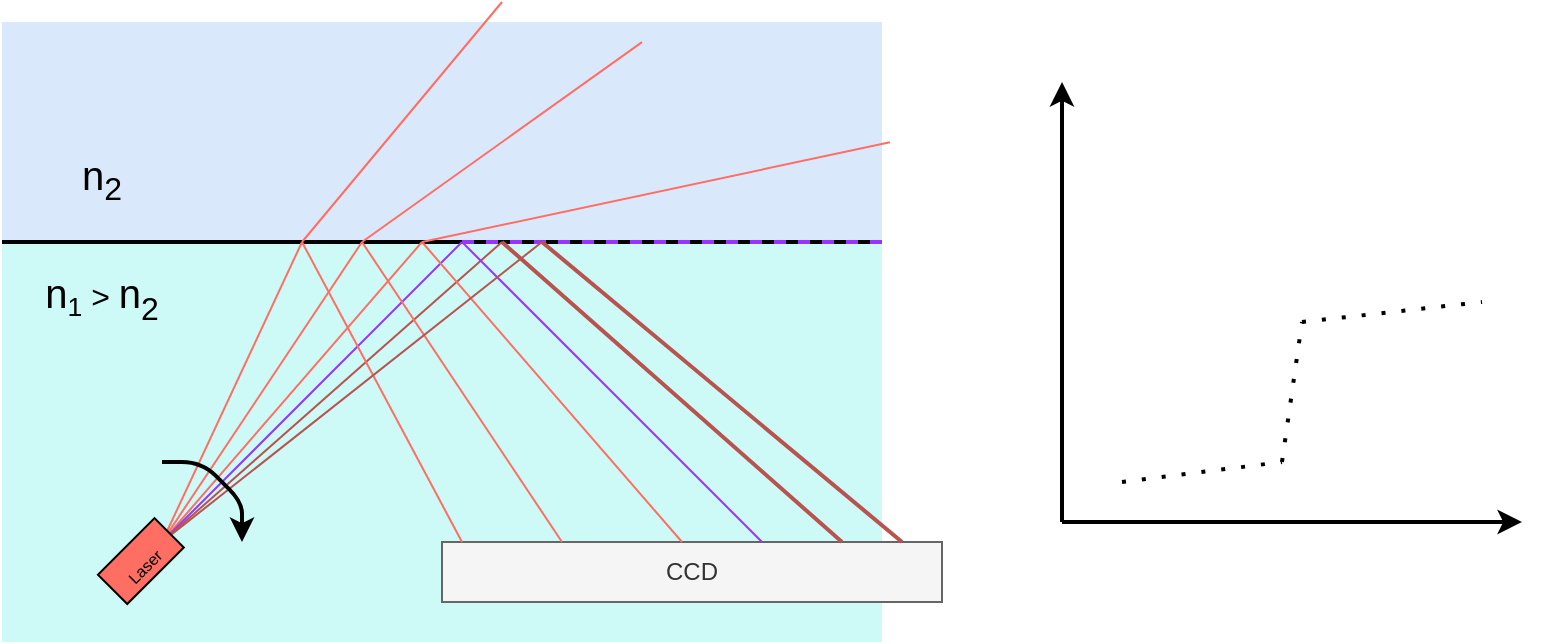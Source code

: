 <mxfile scale="1" border="20">
    <diagram id="RPHwmPvnoNDYiwOYyMaw" name="Page-1">
        <mxGraphModel dx="1185" dy="782" grid="1" gridSize="10" guides="1" tooltips="1" connect="1" arrows="1" fold="1" page="1" pageScale="1" pageWidth="827" pageHeight="1169" background="#ffffff" math="0" shadow="0">
            <root>
                <mxCell id="0"/>
                <mxCell id="1" parent="0"/>
                <mxCell id="39" value="" style="rounded=0;whiteSpace=wrap;html=1;fontSize=20;fillColor=#CDFAF7;strokeColor=none;" vertex="1" parent="1">
                    <mxGeometry x="200" y="520" width="440" height="200" as="geometry"/>
                </mxCell>
                <mxCell id="3" value="" style="rounded=0;whiteSpace=wrap;html=1;fontSize=20;fillColor=#dae8fc;strokeColor=none;" parent="1" vertex="1">
                    <mxGeometry x="200" y="410" width="440" height="110" as="geometry"/>
                </mxCell>
                <mxCell id="4" value="" style="endArrow=none;html=1;strokeWidth=2;" parent="1" edge="1">
                    <mxGeometry width="50" height="50" relative="1" as="geometry">
                        <mxPoint x="200" y="520" as="sourcePoint"/>
                        <mxPoint x="640" y="520" as="targetPoint"/>
                    </mxGeometry>
                </mxCell>
                <mxCell id="7" value="CCD" style="rounded=0;whiteSpace=wrap;html=1;fillColor=#f5f5f5;fontColor=#333333;strokeColor=#666666;" parent="1" vertex="1">
                    <mxGeometry x="420" y="670" width="250" height="30" as="geometry"/>
                </mxCell>
                <mxCell id="9" value="" style="endArrow=none;html=1;strokeWidth=1;fillColor=#f8cecc;strokeColor=#FF6E63;" parent="1" edge="1">
                    <mxGeometry width="50" height="50" relative="1" as="geometry">
                        <mxPoint x="280" y="670" as="sourcePoint"/>
                        <mxPoint x="350" y="520" as="targetPoint"/>
                    </mxGeometry>
                </mxCell>
                <mxCell id="10" value="" style="endArrow=none;html=1;strokeWidth=1;fillColor=#f8cecc;strokeColor=#FF6E63;" parent="1" edge="1">
                    <mxGeometry width="50" height="50" relative="1" as="geometry">
                        <mxPoint x="280" y="670" as="sourcePoint"/>
                        <mxPoint x="380" y="520" as="targetPoint"/>
                    </mxGeometry>
                </mxCell>
                <mxCell id="11" value="&lt;font style=&quot;&quot;&gt;&lt;span style=&quot;font-size: 20px;&quot;&gt;n&lt;/span&gt;&lt;font style=&quot;font-size: 16px;&quot;&gt;&lt;sub&gt;1&lt;/sub&gt;&amp;nbsp;&amp;gt;&amp;nbsp;&lt;/font&gt;&lt;/font&gt;&lt;span style=&quot;font-size: 20px;&quot;&gt;n&lt;/span&gt;&lt;sub style=&quot;border-color: var(--border-color);&quot;&gt;&lt;font style=&quot;border-color: var(--border-color); font-size: 16px;&quot;&gt;2&lt;/font&gt;&lt;/sub&gt;" style="text;html=1;strokeColor=none;fillColor=none;align=center;verticalAlign=middle;whiteSpace=wrap;rounded=0;fontSize=29;" parent="1" vertex="1">
                    <mxGeometry x="220" y="530" width="60" height="30" as="geometry"/>
                </mxCell>
                <mxCell id="12" value="&lt;font style=&quot;font-size: 20px;&quot;&gt;n&lt;sub&gt;&lt;font style=&quot;font-size: 16px;&quot;&gt;2&lt;/font&gt;&lt;/sub&gt;&lt;/font&gt;" style="text;html=1;strokeColor=none;fillColor=none;align=center;verticalAlign=middle;whiteSpace=wrap;rounded=0;fontSize=29;" parent="1" vertex="1">
                    <mxGeometry x="220" y="470" width="60" height="30" as="geometry"/>
                </mxCell>
                <mxCell id="13" value="" style="endArrow=none;html=1;strokeWidth=1;fillColor=#f8cecc;strokeColor=#FF6E63;" parent="1" edge="1">
                    <mxGeometry width="50" height="50" relative="1" as="geometry">
                        <mxPoint x="280" y="670" as="sourcePoint"/>
                        <mxPoint x="410" y="520" as="targetPoint"/>
                    </mxGeometry>
                </mxCell>
                <mxCell id="14" value="" style="endArrow=none;html=1;strokeWidth=1;fillColor=#f8cecc;strokeColor=#9933FF;" parent="1" edge="1">
                    <mxGeometry width="50" height="50" relative="1" as="geometry">
                        <mxPoint x="280" y="670" as="sourcePoint"/>
                        <mxPoint x="430" y="520" as="targetPoint"/>
                    </mxGeometry>
                </mxCell>
                <mxCell id="15" value="" style="endArrow=none;html=1;strokeWidth=1;fillColor=#f8cecc;strokeColor=#b85450;" parent="1" edge="1">
                    <mxGeometry width="50" height="50" relative="1" as="geometry">
                        <mxPoint x="280" y="670" as="sourcePoint"/>
                        <mxPoint x="450" y="520" as="targetPoint"/>
                    </mxGeometry>
                </mxCell>
                <mxCell id="16" value="" style="endArrow=none;html=1;strokeWidth=1;fillColor=#f8cecc;strokeColor=#FF6E63;" parent="1" edge="1">
                    <mxGeometry width="50" height="50" relative="1" as="geometry">
                        <mxPoint x="350" y="520" as="sourcePoint"/>
                        <mxPoint x="450" y="400" as="targetPoint"/>
                    </mxGeometry>
                </mxCell>
                <mxCell id="17" value="" style="endArrow=none;html=1;strokeWidth=1;fillColor=#f8cecc;strokeColor=#FF6E63;entryX=0.441;entryY=0.552;entryDx=0;entryDy=0;entryPerimeter=0;" parent="1" edge="1">
                    <mxGeometry width="50" height="50" relative="1" as="geometry">
                        <mxPoint x="380" y="520" as="sourcePoint"/>
                        <mxPoint x="520" y="420.08" as="targetPoint"/>
                    </mxGeometry>
                </mxCell>
                <mxCell id="18" value="" style="endArrow=none;html=1;strokeWidth=1;fillColor=#f8cecc;strokeColor=#FF6E63;entryX=1.009;entryY=0.547;entryDx=0;entryDy=0;entryPerimeter=0;" parent="1" target="3" edge="1">
                    <mxGeometry width="50" height="50" relative="1" as="geometry">
                        <mxPoint x="410" y="520" as="sourcePoint"/>
                        <mxPoint x="700" y="440.08" as="targetPoint"/>
                    </mxGeometry>
                </mxCell>
                <mxCell id="19" value="" style="endArrow=none;html=1;strokeWidth=2;fillColor=#f8cecc;strokeColor=#9933FF;dashed=1;" parent="1" edge="1">
                    <mxGeometry width="50" height="50" relative="1" as="geometry">
                        <mxPoint x="430" y="520" as="sourcePoint"/>
                        <mxPoint x="640" y="520" as="targetPoint"/>
                    </mxGeometry>
                </mxCell>
                <mxCell id="20" value="" style="endArrow=none;html=1;strokeWidth=2;fillColor=#f8cecc;strokeColor=#b85450;" parent="1" edge="1">
                    <mxGeometry width="50" height="50" relative="1" as="geometry">
                        <mxPoint x="450" y="520" as="sourcePoint"/>
                        <mxPoint x="620" y="670" as="targetPoint"/>
                    </mxGeometry>
                </mxCell>
                <mxCell id="21" value="" style="endArrow=none;html=1;strokeWidth=1;fillColor=#f8cecc;strokeColor=#FF6E63;" parent="1" edge="1">
                    <mxGeometry width="50" height="50" relative="1" as="geometry">
                        <mxPoint x="350" y="520" as="sourcePoint"/>
                        <mxPoint x="430" y="670" as="targetPoint"/>
                    </mxGeometry>
                </mxCell>
                <mxCell id="22" value="" style="endArrow=none;html=1;strokeWidth=1;fillColor=#f8cecc;strokeColor=#FF6E63;" parent="1" edge="1">
                    <mxGeometry width="50" height="50" relative="1" as="geometry">
                        <mxPoint x="380" y="520" as="sourcePoint"/>
                        <mxPoint x="480" y="670" as="targetPoint"/>
                    </mxGeometry>
                </mxCell>
                <mxCell id="23" value="" style="endArrow=none;html=1;strokeWidth=1;fillColor=#f8cecc;strokeColor=#FF6E63;" parent="1" edge="1">
                    <mxGeometry width="50" height="50" relative="1" as="geometry">
                        <mxPoint x="410" y="520" as="sourcePoint"/>
                        <mxPoint x="540" y="670" as="targetPoint"/>
                    </mxGeometry>
                </mxCell>
                <mxCell id="24" value="" style="endArrow=none;html=1;strokeWidth=1;fillColor=#f8cecc;strokeColor=#9933FF;" parent="1" edge="1">
                    <mxGeometry width="50" height="50" relative="1" as="geometry">
                        <mxPoint x="430" y="520" as="sourcePoint"/>
                        <mxPoint x="580" y="670" as="targetPoint"/>
                    </mxGeometry>
                </mxCell>
                <mxCell id="25" value="" style="endArrow=none;html=1;strokeWidth=1;fillColor=#f8cecc;strokeColor=#b85450;" parent="1" edge="1">
                    <mxGeometry width="50" height="50" relative="1" as="geometry">
                        <mxPoint x="280" y="670" as="sourcePoint"/>
                        <mxPoint x="470" y="520" as="targetPoint"/>
                    </mxGeometry>
                </mxCell>
                <mxCell id="26" value="" style="endArrow=none;html=1;strokeWidth=2;fillColor=#f8cecc;strokeColor=#b85450;entryX=0.92;entryY=0;entryDx=0;entryDy=0;entryPerimeter=0;" parent="1" target="7" edge="1">
                    <mxGeometry width="50" height="50" relative="1" as="geometry">
                        <mxPoint x="470" y="520" as="sourcePoint"/>
                        <mxPoint x="640" y="670" as="targetPoint"/>
                    </mxGeometry>
                </mxCell>
                <mxCell id="27" value="" style="endArrow=classic;html=1;strokeColor=#000000;strokeWidth=2;fontSize=16;" parent="1" edge="1">
                    <mxGeometry width="50" height="50" relative="1" as="geometry">
                        <mxPoint x="280" y="630" as="sourcePoint"/>
                        <mxPoint x="320" y="670" as="targetPoint"/>
                        <Array as="points">
                            <mxPoint x="300" y="630"/>
                            <mxPoint x="320" y="650"/>
                        </Array>
                    </mxGeometry>
                </mxCell>
                <mxCell id="28" value="&lt;font style=&quot;font-size: 8px;&quot;&gt;Laser&lt;/font&gt;" style="rounded=0;whiteSpace=wrap;html=1;fontSize=16;fillColor=#FF6E63;strokeColor=#000000;rotation=-45;" parent="1" vertex="1">
                    <mxGeometry x="249.44" y="669.16" width="40" height="20.73" as="geometry"/>
                </mxCell>
                <mxCell id="29" value="" style="endArrow=classic;html=1;strokeColor=#000000;strokeWidth=2;fontSize=8;startArrow=none;startFill=0;endFill=1;" parent="1" edge="1">
                    <mxGeometry width="50" height="50" relative="1" as="geometry">
                        <mxPoint x="730" y="660" as="sourcePoint"/>
                        <mxPoint x="730" y="440" as="targetPoint"/>
                    </mxGeometry>
                </mxCell>
                <mxCell id="30" value="" style="endArrow=classic;html=1;strokeColor=#000000;strokeWidth=2;fontSize=8;endFill=1;" parent="1" edge="1">
                    <mxGeometry width="50" height="50" relative="1" as="geometry">
                        <mxPoint x="730" y="660" as="sourcePoint"/>
                        <mxPoint x="960" y="660" as="targetPoint"/>
                    </mxGeometry>
                </mxCell>
                <mxCell id="36" value="" style="endArrow=none;html=1;strokeColor=#000000;strokeWidth=2;fontSize=8;dashed=1;dashPattern=1 4;" parent="1" edge="1">
                    <mxGeometry width="50" height="50" relative="1" as="geometry">
                        <mxPoint x="760" y="640" as="sourcePoint"/>
                        <mxPoint x="840" y="630" as="targetPoint"/>
                    </mxGeometry>
                </mxCell>
                <mxCell id="37" value="" style="endArrow=none;html=1;strokeColor=#000000;strokeWidth=2;fontSize=8;dashed=1;dashPattern=1 4;sourcePerimeterSpacing=0;jumpStyle=none;shadow=0;" parent="1" edge="1">
                    <mxGeometry width="50" height="50" relative="1" as="geometry">
                        <mxPoint x="840" y="630" as="sourcePoint"/>
                        <mxPoint x="850" y="560" as="targetPoint"/>
                    </mxGeometry>
                </mxCell>
                <mxCell id="38" value="" style="endArrow=none;html=1;strokeColor=#000000;strokeWidth=2;fontSize=8;dashed=1;dashPattern=1 4;" parent="1" edge="1">
                    <mxGeometry width="50" height="50" relative="1" as="geometry">
                        <mxPoint x="850" y="560" as="sourcePoint"/>
                        <mxPoint x="940" y="550" as="targetPoint"/>
                    </mxGeometry>
                </mxCell>
            </root>
        </mxGraphModel>
    </diagram>
</mxfile>
